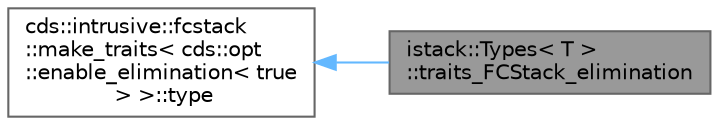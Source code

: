 digraph "istack::Types&lt; T &gt;::traits_FCStack_elimination"
{
 // LATEX_PDF_SIZE
  bgcolor="transparent";
  edge [fontname=Helvetica,fontsize=10,labelfontname=Helvetica,labelfontsize=10];
  node [fontname=Helvetica,fontsize=10,shape=box,height=0.2,width=0.4];
  rankdir="LR";
  Node1 [id="Node000001",label="istack::Types\< T \>\l::traits_FCStack_elimination",height=0.2,width=0.4,color="gray40", fillcolor="grey60", style="filled", fontcolor="black",tooltip=" "];
  Node2 -> Node1 [id="edge1_Node000001_Node000002",dir="back",color="steelblue1",style="solid",tooltip=" "];
  Node2 [id="Node000002",label="cds::intrusive::fcstack\l::make_traits\< cds::opt\l::enable_elimination\< true\l \> \>::type",height=0.2,width=0.4,color="gray40", fillcolor="white", style="filled",tooltip=" "];
}
